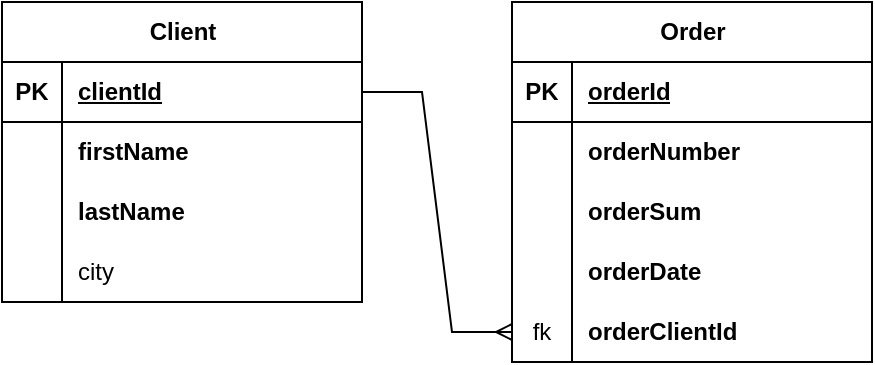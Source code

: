 <mxfile version="22.1.3" type="device">
  <diagram name="Page-1" id="qIbMEzLAU6q_wUOZm9lh">
    <mxGraphModel dx="1434" dy="782" grid="1" gridSize="10" guides="1" tooltips="1" connect="1" arrows="1" fold="1" page="1" pageScale="1" pageWidth="850" pageHeight="1100" math="0" shadow="0">
      <root>
        <mxCell id="0" />
        <mxCell id="1" parent="0" />
        <mxCell id="buDXwHhojZVrjVk8XD7r-1" value="Client" style="shape=table;startSize=30;container=1;collapsible=1;childLayout=tableLayout;fixedRows=1;rowLines=0;fontStyle=1;align=center;resizeLast=1;html=1;" vertex="1" parent="1">
          <mxGeometry x="80" y="121" width="180" height="150" as="geometry" />
        </mxCell>
        <mxCell id="buDXwHhojZVrjVk8XD7r-2" value="" style="shape=tableRow;horizontal=0;startSize=0;swimlaneHead=0;swimlaneBody=0;fillColor=none;collapsible=0;dropTarget=0;points=[[0,0.5],[1,0.5]];portConstraint=eastwest;top=0;left=0;right=0;bottom=1;" vertex="1" parent="buDXwHhojZVrjVk8XD7r-1">
          <mxGeometry y="30" width="180" height="30" as="geometry" />
        </mxCell>
        <mxCell id="buDXwHhojZVrjVk8XD7r-3" value="PK" style="shape=partialRectangle;connectable=0;fillColor=none;top=0;left=0;bottom=0;right=0;fontStyle=1;overflow=hidden;whiteSpace=wrap;html=1;" vertex="1" parent="buDXwHhojZVrjVk8XD7r-2">
          <mxGeometry width="30" height="30" as="geometry">
            <mxRectangle width="30" height="30" as="alternateBounds" />
          </mxGeometry>
        </mxCell>
        <mxCell id="buDXwHhojZVrjVk8XD7r-4" value="clientId" style="shape=partialRectangle;connectable=0;fillColor=none;top=0;left=0;bottom=0;right=0;align=left;spacingLeft=6;fontStyle=5;overflow=hidden;whiteSpace=wrap;html=1;" vertex="1" parent="buDXwHhojZVrjVk8XD7r-2">
          <mxGeometry x="30" width="150" height="30" as="geometry">
            <mxRectangle width="150" height="30" as="alternateBounds" />
          </mxGeometry>
        </mxCell>
        <mxCell id="buDXwHhojZVrjVk8XD7r-5" value="" style="shape=tableRow;horizontal=0;startSize=0;swimlaneHead=0;swimlaneBody=0;fillColor=none;collapsible=0;dropTarget=0;points=[[0,0.5],[1,0.5]];portConstraint=eastwest;top=0;left=0;right=0;bottom=0;" vertex="1" parent="buDXwHhojZVrjVk8XD7r-1">
          <mxGeometry y="60" width="180" height="30" as="geometry" />
        </mxCell>
        <mxCell id="buDXwHhojZVrjVk8XD7r-6" value="" style="shape=partialRectangle;connectable=0;fillColor=none;top=0;left=0;bottom=0;right=0;editable=1;overflow=hidden;whiteSpace=wrap;html=1;" vertex="1" parent="buDXwHhojZVrjVk8XD7r-5">
          <mxGeometry width="30" height="30" as="geometry">
            <mxRectangle width="30" height="30" as="alternateBounds" />
          </mxGeometry>
        </mxCell>
        <mxCell id="buDXwHhojZVrjVk8XD7r-7" value="firstName" style="shape=partialRectangle;connectable=0;fillColor=none;top=0;left=0;bottom=0;right=0;align=left;spacingLeft=6;overflow=hidden;whiteSpace=wrap;html=1;fontStyle=1" vertex="1" parent="buDXwHhojZVrjVk8XD7r-5">
          <mxGeometry x="30" width="150" height="30" as="geometry">
            <mxRectangle width="150" height="30" as="alternateBounds" />
          </mxGeometry>
        </mxCell>
        <mxCell id="buDXwHhojZVrjVk8XD7r-8" value="" style="shape=tableRow;horizontal=0;startSize=0;swimlaneHead=0;swimlaneBody=0;fillColor=none;collapsible=0;dropTarget=0;points=[[0,0.5],[1,0.5]];portConstraint=eastwest;top=0;left=0;right=0;bottom=0;" vertex="1" parent="buDXwHhojZVrjVk8XD7r-1">
          <mxGeometry y="90" width="180" height="30" as="geometry" />
        </mxCell>
        <mxCell id="buDXwHhojZVrjVk8XD7r-9" value="" style="shape=partialRectangle;connectable=0;fillColor=none;top=0;left=0;bottom=0;right=0;editable=1;overflow=hidden;whiteSpace=wrap;html=1;" vertex="1" parent="buDXwHhojZVrjVk8XD7r-8">
          <mxGeometry width="30" height="30" as="geometry">
            <mxRectangle width="30" height="30" as="alternateBounds" />
          </mxGeometry>
        </mxCell>
        <mxCell id="buDXwHhojZVrjVk8XD7r-10" value="lastName" style="shape=partialRectangle;connectable=0;fillColor=none;top=0;left=0;bottom=0;right=0;align=left;spacingLeft=6;overflow=hidden;whiteSpace=wrap;html=1;fontStyle=1" vertex="1" parent="buDXwHhojZVrjVk8XD7r-8">
          <mxGeometry x="30" width="150" height="30" as="geometry">
            <mxRectangle width="150" height="30" as="alternateBounds" />
          </mxGeometry>
        </mxCell>
        <mxCell id="buDXwHhojZVrjVk8XD7r-11" value="" style="shape=tableRow;horizontal=0;startSize=0;swimlaneHead=0;swimlaneBody=0;fillColor=none;collapsible=0;dropTarget=0;points=[[0,0.5],[1,0.5]];portConstraint=eastwest;top=0;left=0;right=0;bottom=0;" vertex="1" parent="buDXwHhojZVrjVk8XD7r-1">
          <mxGeometry y="120" width="180" height="30" as="geometry" />
        </mxCell>
        <mxCell id="buDXwHhojZVrjVk8XD7r-12" value="" style="shape=partialRectangle;connectable=0;fillColor=none;top=0;left=0;bottom=0;right=0;editable=1;overflow=hidden;whiteSpace=wrap;html=1;" vertex="1" parent="buDXwHhojZVrjVk8XD7r-11">
          <mxGeometry width="30" height="30" as="geometry">
            <mxRectangle width="30" height="30" as="alternateBounds" />
          </mxGeometry>
        </mxCell>
        <mxCell id="buDXwHhojZVrjVk8XD7r-13" value="city" style="shape=partialRectangle;connectable=0;fillColor=none;top=0;left=0;bottom=0;right=0;align=left;spacingLeft=6;overflow=hidden;whiteSpace=wrap;html=1;" vertex="1" parent="buDXwHhojZVrjVk8XD7r-11">
          <mxGeometry x="30" width="150" height="30" as="geometry">
            <mxRectangle width="150" height="30" as="alternateBounds" />
          </mxGeometry>
        </mxCell>
        <mxCell id="buDXwHhojZVrjVk8XD7r-14" value="Order" style="shape=table;startSize=30;container=1;collapsible=1;childLayout=tableLayout;fixedRows=1;rowLines=0;fontStyle=1;align=center;resizeLast=1;html=1;" vertex="1" parent="1">
          <mxGeometry x="335" y="121" width="180" height="180" as="geometry" />
        </mxCell>
        <mxCell id="buDXwHhojZVrjVk8XD7r-15" value="" style="shape=tableRow;horizontal=0;startSize=0;swimlaneHead=0;swimlaneBody=0;fillColor=none;collapsible=0;dropTarget=0;points=[[0,0.5],[1,0.5]];portConstraint=eastwest;top=0;left=0;right=0;bottom=1;" vertex="1" parent="buDXwHhojZVrjVk8XD7r-14">
          <mxGeometry y="30" width="180" height="30" as="geometry" />
        </mxCell>
        <mxCell id="buDXwHhojZVrjVk8XD7r-16" value="PK" style="shape=partialRectangle;connectable=0;fillColor=none;top=0;left=0;bottom=0;right=0;fontStyle=1;overflow=hidden;whiteSpace=wrap;html=1;" vertex="1" parent="buDXwHhojZVrjVk8XD7r-15">
          <mxGeometry width="30" height="30" as="geometry">
            <mxRectangle width="30" height="30" as="alternateBounds" />
          </mxGeometry>
        </mxCell>
        <mxCell id="buDXwHhojZVrjVk8XD7r-17" value="orderId" style="shape=partialRectangle;connectable=0;fillColor=none;top=0;left=0;bottom=0;right=0;align=left;spacingLeft=6;fontStyle=5;overflow=hidden;whiteSpace=wrap;html=1;" vertex="1" parent="buDXwHhojZVrjVk8XD7r-15">
          <mxGeometry x="30" width="150" height="30" as="geometry">
            <mxRectangle width="150" height="30" as="alternateBounds" />
          </mxGeometry>
        </mxCell>
        <mxCell id="buDXwHhojZVrjVk8XD7r-18" value="" style="shape=tableRow;horizontal=0;startSize=0;swimlaneHead=0;swimlaneBody=0;fillColor=none;collapsible=0;dropTarget=0;points=[[0,0.5],[1,0.5]];portConstraint=eastwest;top=0;left=0;right=0;bottom=0;" vertex="1" parent="buDXwHhojZVrjVk8XD7r-14">
          <mxGeometry y="60" width="180" height="30" as="geometry" />
        </mxCell>
        <mxCell id="buDXwHhojZVrjVk8XD7r-19" value="" style="shape=partialRectangle;connectable=0;fillColor=none;top=0;left=0;bottom=0;right=0;editable=1;overflow=hidden;whiteSpace=wrap;html=1;" vertex="1" parent="buDXwHhojZVrjVk8XD7r-18">
          <mxGeometry width="30" height="30" as="geometry">
            <mxRectangle width="30" height="30" as="alternateBounds" />
          </mxGeometry>
        </mxCell>
        <mxCell id="buDXwHhojZVrjVk8XD7r-20" value="orderNumber" style="shape=partialRectangle;connectable=0;fillColor=none;top=0;left=0;bottom=0;right=0;align=left;spacingLeft=6;overflow=hidden;whiteSpace=wrap;html=1;fontStyle=1" vertex="1" parent="buDXwHhojZVrjVk8XD7r-18">
          <mxGeometry x="30" width="150" height="30" as="geometry">
            <mxRectangle width="150" height="30" as="alternateBounds" />
          </mxGeometry>
        </mxCell>
        <mxCell id="buDXwHhojZVrjVk8XD7r-21" value="" style="shape=tableRow;horizontal=0;startSize=0;swimlaneHead=0;swimlaneBody=0;fillColor=none;collapsible=0;dropTarget=0;points=[[0,0.5],[1,0.5]];portConstraint=eastwest;top=0;left=0;right=0;bottom=0;" vertex="1" parent="buDXwHhojZVrjVk8XD7r-14">
          <mxGeometry y="90" width="180" height="30" as="geometry" />
        </mxCell>
        <mxCell id="buDXwHhojZVrjVk8XD7r-22" value="" style="shape=partialRectangle;connectable=0;fillColor=none;top=0;left=0;bottom=0;right=0;editable=1;overflow=hidden;whiteSpace=wrap;html=1;" vertex="1" parent="buDXwHhojZVrjVk8XD7r-21">
          <mxGeometry width="30" height="30" as="geometry">
            <mxRectangle width="30" height="30" as="alternateBounds" />
          </mxGeometry>
        </mxCell>
        <mxCell id="buDXwHhojZVrjVk8XD7r-23" value="orderSum" style="shape=partialRectangle;connectable=0;fillColor=none;top=0;left=0;bottom=0;right=0;align=left;spacingLeft=6;overflow=hidden;whiteSpace=wrap;html=1;fontStyle=1" vertex="1" parent="buDXwHhojZVrjVk8XD7r-21">
          <mxGeometry x="30" width="150" height="30" as="geometry">
            <mxRectangle width="150" height="30" as="alternateBounds" />
          </mxGeometry>
        </mxCell>
        <mxCell id="buDXwHhojZVrjVk8XD7r-24" value="" style="shape=tableRow;horizontal=0;startSize=0;swimlaneHead=0;swimlaneBody=0;fillColor=none;collapsible=0;dropTarget=0;points=[[0,0.5],[1,0.5]];portConstraint=eastwest;top=0;left=0;right=0;bottom=0;" vertex="1" parent="buDXwHhojZVrjVk8XD7r-14">
          <mxGeometry y="120" width="180" height="30" as="geometry" />
        </mxCell>
        <mxCell id="buDXwHhojZVrjVk8XD7r-25" value="" style="shape=partialRectangle;connectable=0;fillColor=none;top=0;left=0;bottom=0;right=0;editable=1;overflow=hidden;whiteSpace=wrap;html=1;" vertex="1" parent="buDXwHhojZVrjVk8XD7r-24">
          <mxGeometry width="30" height="30" as="geometry">
            <mxRectangle width="30" height="30" as="alternateBounds" />
          </mxGeometry>
        </mxCell>
        <mxCell id="buDXwHhojZVrjVk8XD7r-26" value="orderDate" style="shape=partialRectangle;connectable=0;fillColor=none;top=0;left=0;bottom=0;right=0;align=left;spacingLeft=6;overflow=hidden;whiteSpace=wrap;html=1;fontStyle=1" vertex="1" parent="buDXwHhojZVrjVk8XD7r-24">
          <mxGeometry x="30" width="150" height="30" as="geometry">
            <mxRectangle width="150" height="30" as="alternateBounds" />
          </mxGeometry>
        </mxCell>
        <mxCell id="buDXwHhojZVrjVk8XD7r-28" style="shape=tableRow;horizontal=0;startSize=0;swimlaneHead=0;swimlaneBody=0;fillColor=none;collapsible=0;dropTarget=0;points=[[0,0.5],[1,0.5]];portConstraint=eastwest;top=0;left=0;right=0;bottom=0;" vertex="1" parent="buDXwHhojZVrjVk8XD7r-14">
          <mxGeometry y="150" width="180" height="30" as="geometry" />
        </mxCell>
        <mxCell id="buDXwHhojZVrjVk8XD7r-29" value="fk" style="shape=partialRectangle;connectable=0;fillColor=none;top=0;left=0;bottom=0;right=0;editable=1;overflow=hidden;whiteSpace=wrap;html=1;" vertex="1" parent="buDXwHhojZVrjVk8XD7r-28">
          <mxGeometry width="30" height="30" as="geometry">
            <mxRectangle width="30" height="30" as="alternateBounds" />
          </mxGeometry>
        </mxCell>
        <mxCell id="buDXwHhojZVrjVk8XD7r-30" value="orderClientId" style="shape=partialRectangle;connectable=0;fillColor=none;top=0;left=0;bottom=0;right=0;align=left;spacingLeft=6;overflow=hidden;whiteSpace=wrap;html=1;fontStyle=1" vertex="1" parent="buDXwHhojZVrjVk8XD7r-28">
          <mxGeometry x="30" width="150" height="30" as="geometry">
            <mxRectangle width="150" height="30" as="alternateBounds" />
          </mxGeometry>
        </mxCell>
        <mxCell id="buDXwHhojZVrjVk8XD7r-27" value="" style="edgeStyle=entityRelationEdgeStyle;fontSize=12;html=1;endArrow=ERmany;rounded=0;" edge="1" parent="1" source="buDXwHhojZVrjVk8XD7r-2" target="buDXwHhojZVrjVk8XD7r-28">
          <mxGeometry width="100" height="100" relative="1" as="geometry">
            <mxPoint x="590" y="430" as="sourcePoint" />
            <mxPoint x="400" y="470" as="targetPoint" />
            <Array as="points">
              <mxPoint x="300" y="400" />
            </Array>
          </mxGeometry>
        </mxCell>
      </root>
    </mxGraphModel>
  </diagram>
</mxfile>
